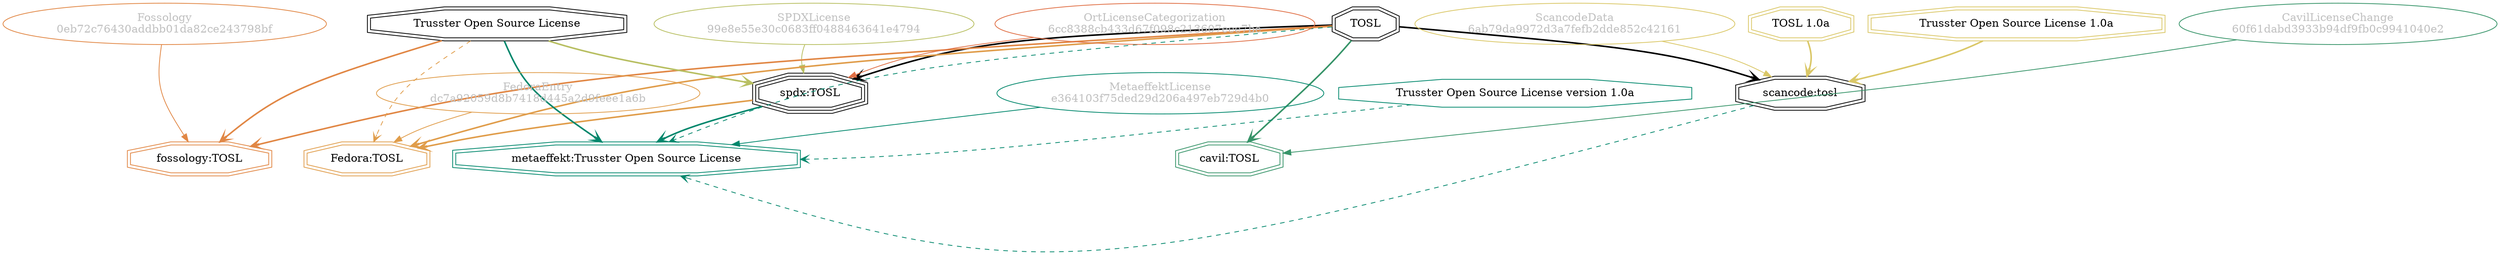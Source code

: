 strict digraph {
    node [shape=box];
    graph [splines=curved];
    4114 [label="SPDXLicense\n99e8e55e30c0683ff0488463641e4794"
         ,fontcolor=gray
         ,color="#b8bf62"
         ,fillcolor="beige;1"
         ,shape=ellipse];
    4115 [label="spdx:TOSL"
         ,shape=tripleoctagon];
    4116 [label=TOSL
         ,shape=doubleoctagon];
    4117 [label="Trusster Open Source License"
         ,shape=doubleoctagon];
    8431 [label="FedoraEntry\ndc7a92059d8b7418d445a2d9feee1a6b"
         ,fontcolor=gray
         ,color="#e09d4b"
         ,fillcolor="beige;1"
         ,shape=ellipse];
    8432 [label="Fedora:TOSL"
         ,color="#e09d4b"
         ,shape=doubleoctagon];
    24514 [label="ScancodeData\n6ab79da9972d3a7fefb2dde852c42161"
          ,fontcolor=gray
          ,color="#dac767"
          ,fillcolor="beige;1"
          ,shape=ellipse];
    24515 [label="scancode:tosl"
          ,shape=doubleoctagon];
    24516 [label="TOSL 1.0a"
          ,color="#dac767"
          ,shape=doubleoctagon];
    24517 [label="Trusster Open Source License 1.0a"
          ,color="#dac767"
          ,shape=doubleoctagon];
    27979 [label="Fossology\n0eb72c76430addbb01da82ce243798bf"
          ,fontcolor=gray
          ,color="#e18745"
          ,fillcolor="beige;1"
          ,shape=ellipse];
    27980 [label="fossology:TOSL"
          ,color="#e18745"
          ,shape=doubleoctagon];
    35230 [label="OrtLicenseCategorization\n6cc8388cb433d67f098c213607eee7be"
          ,fontcolor=gray
          ,color="#e06f45"
          ,fillcolor="beige;1"
          ,shape=ellipse];
    38066 [label="CavilLicenseChange\n60f61dabd3933b94df9fb0c9941040e2"
          ,fontcolor=gray
          ,color="#379469"
          ,fillcolor="beige;1"
          ,shape=ellipse];
    38067 [label="cavil:TOSL"
          ,color="#379469"
          ,shape=doubleoctagon];
    48797 [label="MetaeffektLicense\ne364103f75ded29d206a497eb729d4b0"
          ,fontcolor=gray
          ,color="#00876c"
          ,fillcolor="beige;1"
          ,shape=ellipse];
    48798 [label="metaeffekt:Trusster Open Source License"
          ,color="#00876c"
          ,shape=doubleoctagon];
    48799 [label="Trusster Open Source License version 1.0a"
          ,color="#00876c"
          ,shape=octagon];
    4114 -> 4115 [weight=0.5
                 ,color="#b8bf62"];
    4115 -> 8432 [style=bold
                 ,arrowhead=vee
                 ,weight=0.7
                 ,color="#e09d4b"];
    4115 -> 48798 [style=bold
                  ,arrowhead=vee
                  ,weight=0.7
                  ,color="#00876c"];
    4116 -> 4115 [style=bold
                 ,arrowhead=vee
                 ,weight=0.7];
    4116 -> 8432 [style=bold
                 ,arrowhead=vee
                 ,weight=0.7
                 ,color="#e09d4b"];
    4116 -> 8432 [style=bold
                 ,arrowhead=vee
                 ,weight=0.7
                 ,color="#e09d4b"];
    4116 -> 24515 [style=bold
                  ,arrowhead=vee
                  ,weight=0.7];
    4116 -> 27980 [style=bold
                  ,arrowhead=vee
                  ,weight=0.7
                  ,color="#e18745"];
    4116 -> 38067 [style=bold
                  ,arrowhead=vee
                  ,weight=0.7
                  ,color="#379469"];
    4116 -> 38067 [style=bold
                  ,arrowhead=vee
                  ,weight=0.7
                  ,color="#379469"];
    4116 -> 48798 [style=dashed
                  ,arrowhead=vee
                  ,weight=0.5
                  ,color="#00876c"];
    4117 -> 4115 [style=bold
                 ,arrowhead=vee
                 ,weight=0.7
                 ,color="#b8bf62"];
    4117 -> 8432 [style=dashed
                 ,arrowhead=vee
                 ,weight=0.5
                 ,color="#e09d4b"];
    4117 -> 27980 [style=bold
                  ,arrowhead=vee
                  ,weight=0.7
                  ,color="#e18745"];
    4117 -> 48798 [style=bold
                  ,arrowhead=vee
                  ,weight=0.7
                  ,color="#00876c"];
    8431 -> 8432 [weight=0.5
                 ,color="#e09d4b"];
    24514 -> 24515 [weight=0.5
                   ,color="#dac767"];
    24515 -> 48798 [style=dashed
                   ,arrowhead=vee
                   ,weight=0.5
                   ,color="#00876c"];
    24516 -> 24515 [style=bold
                   ,arrowhead=vee
                   ,weight=0.7
                   ,color="#dac767"];
    24517 -> 24515 [style=bold
                   ,arrowhead=vee
                   ,weight=0.7
                   ,color="#dac767"];
    27979 -> 27980 [weight=0.5
                   ,color="#e18745"];
    35230 -> 4115 [weight=0.5
                  ,color="#e06f45"];
    38066 -> 38067 [weight=0.5
                   ,color="#379469"];
    48797 -> 48798 [weight=0.5
                   ,color="#00876c"];
    48799 -> 48798 [style=dashed
                   ,arrowhead=vee
                   ,weight=0.5
                   ,color="#00876c"];
}
